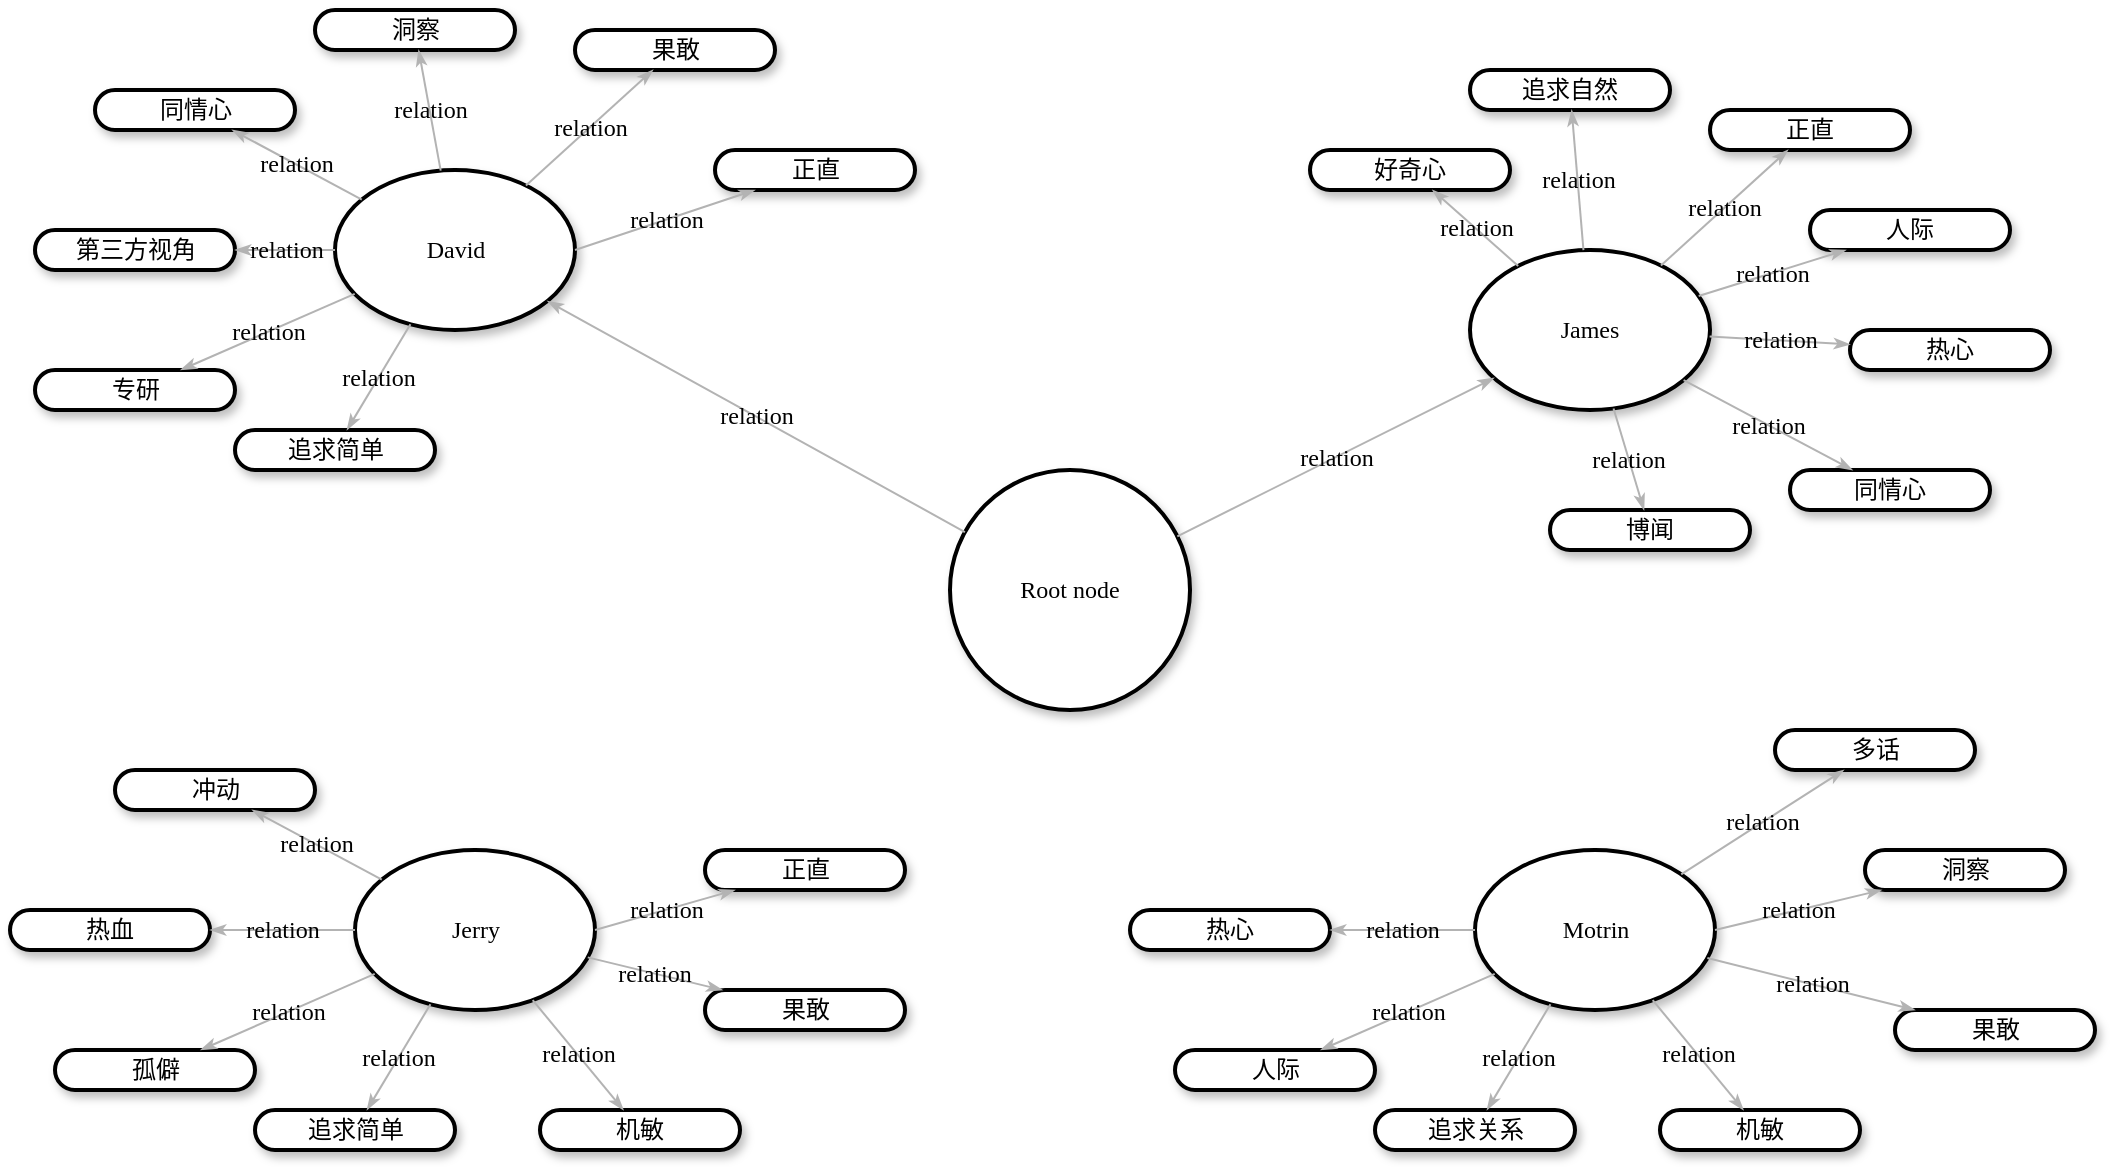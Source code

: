 <mxfile version="20.5.1" type="github">
  <diagram name="Page-1" id="ad52d381-51e7-2e0d-a935-2d0ddd2fd229">
    <mxGraphModel dx="1203" dy="671" grid="1" gridSize="10" guides="1" tooltips="1" connect="1" arrows="1" fold="1" page="1" pageScale="1" pageWidth="1100" pageHeight="850" background="none" math="0" shadow="0">
      <root>
        <mxCell id="0" />
        <mxCell id="1" parent="0" />
        <mxCell id="2c924340bb9dbf6c-1" value="同情心" style="whiteSpace=wrap;html=1;rounded=1;shadow=1;comic=0;labelBackgroundColor=none;strokeWidth=2;fontFamily=Verdana;fontSize=12;align=center;arcSize=50;" parent="1" vertex="1">
          <mxGeometry x="52.5" y="130" width="100" height="20" as="geometry" />
        </mxCell>
        <mxCell id="2c924340bb9dbf6c-2" value="David" style="ellipse;whiteSpace=wrap;html=1;rounded=1;shadow=1;comic=0;labelBackgroundColor=none;strokeWidth=2;fontFamily=Verdana;fontSize=12;align=center;" parent="1" vertex="1">
          <mxGeometry x="172.5" y="170" width="120" height="80" as="geometry" />
        </mxCell>
        <mxCell id="2c924340bb9dbf6c-3" value="&lt;span&gt;James&lt;/span&gt;" style="ellipse;whiteSpace=wrap;html=1;rounded=1;shadow=1;comic=0;labelBackgroundColor=none;strokeWidth=2;fontFamily=Verdana;fontSize=12;align=center;" parent="1" vertex="1">
          <mxGeometry x="740" y="210" width="120" height="80" as="geometry" />
        </mxCell>
        <mxCell id="2c924340bb9dbf6c-4" value="Root node" style="ellipse;whiteSpace=wrap;html=1;rounded=1;shadow=1;comic=0;labelBackgroundColor=none;strokeWidth=2;fontFamily=Verdana;fontSize=12;align=center;" parent="1" vertex="1">
          <mxGeometry x="480" y="320" width="120" height="120" as="geometry" />
        </mxCell>
        <mxCell id="2c924340bb9dbf6c-8" value="第三方视角" style="whiteSpace=wrap;html=1;rounded=1;shadow=1;comic=0;labelBackgroundColor=none;strokeWidth=2;fontFamily=Verdana;fontSize=12;align=center;arcSize=50;" parent="1" vertex="1">
          <mxGeometry x="22.5" y="200" width="100" height="20" as="geometry" />
        </mxCell>
        <mxCell id="2c924340bb9dbf6c-9" value="专研" style="whiteSpace=wrap;html=1;rounded=1;shadow=1;comic=0;labelBackgroundColor=none;strokeWidth=2;fontFamily=Verdana;fontSize=12;align=center;arcSize=50;" parent="1" vertex="1">
          <mxGeometry x="22.5" y="270" width="100" height="20" as="geometry" />
        </mxCell>
        <mxCell id="2c924340bb9dbf6c-10" value="洞察" style="whiteSpace=wrap;html=1;rounded=1;shadow=1;comic=0;labelBackgroundColor=none;strokeWidth=2;fontFamily=Verdana;fontSize=12;align=center;arcSize=50;" parent="1" vertex="1">
          <mxGeometry x="162.5" y="90" width="100" height="20" as="geometry" />
        </mxCell>
        <mxCell id="2c924340bb9dbf6c-11" value="&lt;span&gt;好奇心&lt;/span&gt;" style="whiteSpace=wrap;html=1;rounded=1;shadow=1;comic=0;labelBackgroundColor=none;strokeWidth=2;fontFamily=Verdana;fontSize=12;align=center;arcSize=50;" parent="1" vertex="1">
          <mxGeometry x="660" y="160" width="100" height="20" as="geometry" />
        </mxCell>
        <mxCell id="2c924340bb9dbf6c-14" value="追求自然" style="whiteSpace=wrap;html=1;rounded=1;shadow=1;comic=0;labelBackgroundColor=none;strokeWidth=2;fontFamily=Verdana;fontSize=12;align=center;arcSize=50;" parent="1" vertex="1">
          <mxGeometry x="740" y="120" width="100" height="20" as="geometry" />
        </mxCell>
        <mxCell id="2c924340bb9dbf6c-15" value="正直" style="whiteSpace=wrap;html=1;rounded=1;shadow=1;comic=0;labelBackgroundColor=none;strokeWidth=2;fontFamily=Verdana;fontSize=12;align=center;arcSize=50;" parent="1" vertex="1">
          <mxGeometry x="860" y="140" width="100" height="20" as="geometry" />
        </mxCell>
        <mxCell id="2c924340bb9dbf6c-16" value="&lt;span&gt;人际&lt;/span&gt;" style="whiteSpace=wrap;html=1;rounded=1;shadow=1;comic=0;labelBackgroundColor=none;strokeWidth=2;fontFamily=Verdana;fontSize=12;align=center;arcSize=50;" parent="1" vertex="1">
          <mxGeometry x="910" y="190" width="100" height="20" as="geometry" />
        </mxCell>
        <mxCell id="2c924340bb9dbf6c-17" value="热心" style="whiteSpace=wrap;html=1;rounded=1;shadow=1;comic=0;labelBackgroundColor=none;strokeWidth=2;fontFamily=Verdana;fontSize=12;align=center;arcSize=50;" parent="1" vertex="1">
          <mxGeometry x="930" y="250" width="100" height="20" as="geometry" />
        </mxCell>
        <mxCell id="2c924340bb9dbf6c-18" value="&lt;span&gt;同情心&lt;/span&gt;" style="whiteSpace=wrap;html=1;rounded=1;shadow=1;comic=0;labelBackgroundColor=none;strokeWidth=2;fontFamily=Verdana;fontSize=12;align=center;arcSize=50;" parent="1" vertex="1">
          <mxGeometry x="900" y="320" width="100" height="20" as="geometry" />
        </mxCell>
        <mxCell id="2c924340bb9dbf6c-19" value="博闻" style="whiteSpace=wrap;html=1;rounded=1;shadow=1;comic=0;labelBackgroundColor=none;strokeWidth=2;fontFamily=Verdana;fontSize=12;align=center;arcSize=50;" parent="1" vertex="1">
          <mxGeometry x="780" y="340" width="100" height="20" as="geometry" />
        </mxCell>
        <mxCell id="2c924340bb9dbf6c-27" value="relation" style="edgeStyle=none;rounded=1;html=1;labelBackgroundColor=none;startArrow=none;startFill=0;startSize=5;endArrow=classicThin;endFill=1;endSize=5;jettySize=auto;orthogonalLoop=1;strokeColor=#B3B3B3;strokeWidth=1;fontFamily=Verdana;fontSize=12" parent="1" source="2c924340bb9dbf6c-2" target="2c924340bb9dbf6c-10" edge="1">
          <mxGeometry relative="1" as="geometry" />
        </mxCell>
        <mxCell id="2c924340bb9dbf6c-28" value="relation" style="edgeStyle=none;rounded=1;html=1;labelBackgroundColor=none;startArrow=none;startFill=0;startSize=5;endArrow=classicThin;endFill=1;endSize=5;jettySize=auto;orthogonalLoop=1;strokeColor=#B3B3B3;strokeWidth=1;fontFamily=Verdana;fontSize=12" parent="1" source="2c924340bb9dbf6c-2" target="2c924340bb9dbf6c-1" edge="1">
          <mxGeometry relative="1" as="geometry" />
        </mxCell>
        <mxCell id="2c924340bb9dbf6c-29" value="relation" style="edgeStyle=none;rounded=1;html=1;labelBackgroundColor=none;startArrow=none;startFill=0;startSize=5;endArrow=classicThin;endFill=1;endSize=5;jettySize=auto;orthogonalLoop=1;strokeColor=#B3B3B3;strokeWidth=1;fontFamily=Verdana;fontSize=12" parent="1" source="2c924340bb9dbf6c-2" target="2c924340bb9dbf6c-8" edge="1">
          <mxGeometry relative="1" as="geometry" />
        </mxCell>
        <mxCell id="2c924340bb9dbf6c-30" value="relation" style="edgeStyle=none;rounded=1;html=1;labelBackgroundColor=none;startArrow=none;startFill=0;startSize=5;endArrow=classicThin;endFill=1;endSize=5;jettySize=auto;orthogonalLoop=1;strokeColor=#B3B3B3;strokeWidth=1;fontFamily=Verdana;fontSize=12" parent="1" source="2c924340bb9dbf6c-2" target="2c924340bb9dbf6c-9" edge="1">
          <mxGeometry relative="1" as="geometry" />
        </mxCell>
        <mxCell id="2c924340bb9dbf6c-31" value="relation" style="edgeStyle=none;rounded=1;html=1;labelBackgroundColor=none;startArrow=none;startFill=0;startSize=5;endArrow=classicThin;endFill=1;endSize=5;jettySize=auto;orthogonalLoop=1;strokeColor=#B3B3B3;strokeWidth=1;fontFamily=Verdana;fontSize=12" parent="1" source="2c924340bb9dbf6c-4" target="2c924340bb9dbf6c-2" edge="1">
          <mxGeometry relative="1" as="geometry" />
        </mxCell>
        <mxCell id="2c924340bb9dbf6c-32" value="relation" style="edgeStyle=none;rounded=1;html=1;labelBackgroundColor=none;startArrow=none;startFill=0;startSize=5;endArrow=classicThin;endFill=1;endSize=5;jettySize=auto;orthogonalLoop=1;strokeColor=#B3B3B3;strokeWidth=1;fontFamily=Verdana;fontSize=12" parent="1" source="2c924340bb9dbf6c-4" target="2c924340bb9dbf6c-3" edge="1">
          <mxGeometry relative="1" as="geometry">
            <mxPoint x="709.596" y="354.921" as="sourcePoint" />
          </mxGeometry>
        </mxCell>
        <mxCell id="2c924340bb9dbf6c-40" value="relation" style="edgeStyle=none;rounded=1;html=1;labelBackgroundColor=none;startArrow=none;startFill=0;startSize=5;endArrow=classicThin;endFill=1;endSize=5;jettySize=auto;orthogonalLoop=1;strokeColor=#B3B3B3;strokeWidth=1;fontFamily=Verdana;fontSize=12" parent="1" source="2c924340bb9dbf6c-3" target="2c924340bb9dbf6c-19" edge="1">
          <mxGeometry relative="1" as="geometry" />
        </mxCell>
        <mxCell id="2c924340bb9dbf6c-41" value="relation" style="edgeStyle=none;rounded=1;html=1;labelBackgroundColor=none;startArrow=none;startFill=0;startSize=5;endArrow=classicThin;endFill=1;endSize=5;jettySize=auto;orthogonalLoop=1;strokeColor=#B3B3B3;strokeWidth=1;fontFamily=Verdana;fontSize=12" parent="1" source="2c924340bb9dbf6c-3" target="2c924340bb9dbf6c-18" edge="1">
          <mxGeometry relative="1" as="geometry" />
        </mxCell>
        <mxCell id="2c924340bb9dbf6c-42" value="relation" style="edgeStyle=none;rounded=1;html=1;labelBackgroundColor=none;startArrow=none;startFill=0;startSize=5;endArrow=classicThin;endFill=1;endSize=5;jettySize=auto;orthogonalLoop=1;strokeColor=#B3B3B3;strokeWidth=1;fontFamily=Verdana;fontSize=12" parent="1" source="2c924340bb9dbf6c-3" target="2c924340bb9dbf6c-17" edge="1">
          <mxGeometry relative="1" as="geometry" />
        </mxCell>
        <mxCell id="2c924340bb9dbf6c-43" value="relation" style="edgeStyle=none;rounded=1;html=1;labelBackgroundColor=none;startArrow=none;startFill=0;startSize=5;endArrow=classicThin;endFill=1;endSize=5;jettySize=auto;orthogonalLoop=1;strokeColor=#B3B3B3;strokeWidth=1;fontFamily=Verdana;fontSize=12" parent="1" source="2c924340bb9dbf6c-3" target="2c924340bb9dbf6c-16" edge="1">
          <mxGeometry relative="1" as="geometry" />
        </mxCell>
        <mxCell id="2c924340bb9dbf6c-44" value="relation" style="edgeStyle=none;rounded=1;html=1;labelBackgroundColor=none;startArrow=none;startFill=0;startSize=5;endArrow=classicThin;endFill=1;endSize=5;jettySize=auto;orthogonalLoop=1;strokeColor=#B3B3B3;strokeWidth=1;fontFamily=Verdana;fontSize=12" parent="1" source="2c924340bb9dbf6c-3" target="2c924340bb9dbf6c-15" edge="1">
          <mxGeometry relative="1" as="geometry" />
        </mxCell>
        <mxCell id="2c924340bb9dbf6c-45" value="relation" style="edgeStyle=none;rounded=1;html=1;labelBackgroundColor=none;startArrow=none;startFill=0;startSize=5;endArrow=classicThin;endFill=1;endSize=5;jettySize=auto;orthogonalLoop=1;strokeColor=#B3B3B3;strokeWidth=1;fontFamily=Verdana;fontSize=12" parent="1" source="2c924340bb9dbf6c-3" target="2c924340bb9dbf6c-14" edge="1">
          <mxGeometry relative="1" as="geometry" />
        </mxCell>
        <mxCell id="2c924340bb9dbf6c-46" value="relation" style="edgeStyle=none;rounded=1;html=1;labelBackgroundColor=none;startArrow=none;startFill=0;startSize=5;endArrow=classicThin;endFill=1;endSize=5;jettySize=auto;orthogonalLoop=1;strokeColor=#B3B3B3;strokeWidth=1;fontFamily=Verdana;fontSize=12" parent="1" source="2c924340bb9dbf6c-3" target="2c924340bb9dbf6c-11" edge="1">
          <mxGeometry relative="1" as="geometry" />
        </mxCell>
        <mxCell id="2c924340bb9dbf6c-55" value="果敢" style="whiteSpace=wrap;html=1;rounded=1;shadow=1;comic=0;labelBackgroundColor=none;strokeWidth=2;fontFamily=Verdana;fontSize=12;align=center;arcSize=50;" parent="1" vertex="1">
          <mxGeometry x="292.5" y="100" width="100" height="20" as="geometry" />
        </mxCell>
        <mxCell id="2c924340bb9dbf6c-56" value="追求简单" style="whiteSpace=wrap;html=1;rounded=1;shadow=1;comic=0;labelBackgroundColor=none;strokeWidth=2;fontFamily=Verdana;fontSize=12;align=center;arcSize=50;" parent="1" vertex="1">
          <mxGeometry x="122.5" y="300" width="100" height="20" as="geometry" />
        </mxCell>
        <mxCell id="2c924340bb9dbf6c-61" value="relation" style="edgeStyle=none;rounded=1;html=1;labelBackgroundColor=none;startArrow=none;startFill=0;startSize=5;endArrow=classicThin;endFill=1;endSize=5;jettySize=auto;orthogonalLoop=1;strokeColor=#B3B3B3;strokeWidth=1;fontFamily=Verdana;fontSize=12" parent="1" source="2c924340bb9dbf6c-2" target="2c924340bb9dbf6c-55" edge="1">
          <mxGeometry relative="1" as="geometry" />
        </mxCell>
        <mxCell id="2c924340bb9dbf6c-62" value="relation" style="edgeStyle=none;rounded=1;html=1;labelBackgroundColor=none;startArrow=none;startFill=0;startSize=5;endArrow=classicThin;endFill=1;endSize=5;jettySize=auto;orthogonalLoop=1;strokeColor=#B3B3B3;strokeWidth=1;fontFamily=Verdana;fontSize=12" parent="1" source="2c924340bb9dbf6c-2" target="2c924340bb9dbf6c-56" edge="1">
          <mxGeometry relative="1" as="geometry" />
        </mxCell>
        <mxCell id="V_UJt_pHZAkh6KoZ6bSy-6" value="正直" style="whiteSpace=wrap;html=1;rounded=1;shadow=1;comic=0;labelBackgroundColor=none;strokeWidth=2;fontFamily=Verdana;fontSize=12;align=center;arcSize=50;" vertex="1" parent="1">
          <mxGeometry x="362.5" y="160" width="100" height="20" as="geometry" />
        </mxCell>
        <mxCell id="V_UJt_pHZAkh6KoZ6bSy-7" value="relation" style="edgeStyle=none;rounded=1;html=1;labelBackgroundColor=none;startArrow=none;startFill=0;startSize=5;endArrow=classicThin;endFill=1;endSize=5;jettySize=auto;orthogonalLoop=1;strokeColor=#B3B3B3;strokeWidth=1;fontFamily=Verdana;fontSize=12;exitX=1;exitY=0.5;exitDx=0;exitDy=0;" edge="1" parent="1" target="V_UJt_pHZAkh6KoZ6bSy-6" source="2c924340bb9dbf6c-2">
          <mxGeometry relative="1" as="geometry">
            <mxPoint x="417.5" y="170.0" as="sourcePoint" />
          </mxGeometry>
        </mxCell>
        <mxCell id="V_UJt_pHZAkh6KoZ6bSy-11" value="冲动" style="whiteSpace=wrap;html=1;rounded=1;shadow=1;comic=0;labelBackgroundColor=none;strokeWidth=2;fontFamily=Verdana;fontSize=12;align=center;arcSize=50;" vertex="1" parent="1">
          <mxGeometry x="62.5" y="470" width="100" height="20" as="geometry" />
        </mxCell>
        <mxCell id="V_UJt_pHZAkh6KoZ6bSy-12" value="Jerry" style="ellipse;whiteSpace=wrap;html=1;rounded=1;shadow=1;comic=0;labelBackgroundColor=none;strokeWidth=2;fontFamily=Verdana;fontSize=12;align=center;" vertex="1" parent="1">
          <mxGeometry x="182.5" y="510" width="120" height="80" as="geometry" />
        </mxCell>
        <mxCell id="V_UJt_pHZAkh6KoZ6bSy-13" value="热血" style="whiteSpace=wrap;html=1;rounded=1;shadow=1;comic=0;labelBackgroundColor=none;strokeWidth=2;fontFamily=Verdana;fontSize=12;align=center;arcSize=50;" vertex="1" parent="1">
          <mxGeometry x="10" y="540" width="100" height="20" as="geometry" />
        </mxCell>
        <mxCell id="V_UJt_pHZAkh6KoZ6bSy-14" value="孤僻" style="whiteSpace=wrap;html=1;rounded=1;shadow=1;comic=0;labelBackgroundColor=none;strokeWidth=2;fontFamily=Verdana;fontSize=12;align=center;arcSize=50;" vertex="1" parent="1">
          <mxGeometry x="32.5" y="610" width="100" height="20" as="geometry" />
        </mxCell>
        <mxCell id="V_UJt_pHZAkh6KoZ6bSy-15" value="机敏" style="whiteSpace=wrap;html=1;rounded=1;shadow=1;comic=0;labelBackgroundColor=none;strokeWidth=2;fontFamily=Verdana;fontSize=12;align=center;arcSize=50;" vertex="1" parent="1">
          <mxGeometry x="275" y="640" width="100" height="20" as="geometry" />
        </mxCell>
        <mxCell id="V_UJt_pHZAkh6KoZ6bSy-16" value="relation" style="edgeStyle=none;rounded=1;html=1;labelBackgroundColor=none;startArrow=none;startFill=0;startSize=5;endArrow=classicThin;endFill=1;endSize=5;jettySize=auto;orthogonalLoop=1;strokeColor=#B3B3B3;strokeWidth=1;fontFamily=Verdana;fontSize=12" edge="1" parent="1" source="V_UJt_pHZAkh6KoZ6bSy-12" target="V_UJt_pHZAkh6KoZ6bSy-15">
          <mxGeometry relative="1" as="geometry" />
        </mxCell>
        <mxCell id="V_UJt_pHZAkh6KoZ6bSy-17" value="relation" style="edgeStyle=none;rounded=1;html=1;labelBackgroundColor=none;startArrow=none;startFill=0;startSize=5;endArrow=classicThin;endFill=1;endSize=5;jettySize=auto;orthogonalLoop=1;strokeColor=#B3B3B3;strokeWidth=1;fontFamily=Verdana;fontSize=12" edge="1" parent="1" source="V_UJt_pHZAkh6KoZ6bSy-12" target="V_UJt_pHZAkh6KoZ6bSy-11">
          <mxGeometry relative="1" as="geometry" />
        </mxCell>
        <mxCell id="V_UJt_pHZAkh6KoZ6bSy-18" value="relation" style="edgeStyle=none;rounded=1;html=1;labelBackgroundColor=none;startArrow=none;startFill=0;startSize=5;endArrow=classicThin;endFill=1;endSize=5;jettySize=auto;orthogonalLoop=1;strokeColor=#B3B3B3;strokeWidth=1;fontFamily=Verdana;fontSize=12" edge="1" parent="1" source="V_UJt_pHZAkh6KoZ6bSy-12" target="V_UJt_pHZAkh6KoZ6bSy-13">
          <mxGeometry relative="1" as="geometry" />
        </mxCell>
        <mxCell id="V_UJt_pHZAkh6KoZ6bSy-19" value="relation" style="edgeStyle=none;rounded=1;html=1;labelBackgroundColor=none;startArrow=none;startFill=0;startSize=5;endArrow=classicThin;endFill=1;endSize=5;jettySize=auto;orthogonalLoop=1;strokeColor=#B3B3B3;strokeWidth=1;fontFamily=Verdana;fontSize=12" edge="1" parent="1" source="V_UJt_pHZAkh6KoZ6bSy-12" target="V_UJt_pHZAkh6KoZ6bSy-14">
          <mxGeometry relative="1" as="geometry" />
        </mxCell>
        <mxCell id="V_UJt_pHZAkh6KoZ6bSy-20" value="果敢" style="whiteSpace=wrap;html=1;rounded=1;shadow=1;comic=0;labelBackgroundColor=none;strokeWidth=2;fontFamily=Verdana;fontSize=12;align=center;arcSize=50;" vertex="1" parent="1">
          <mxGeometry x="357.5" y="580" width="100" height="20" as="geometry" />
        </mxCell>
        <mxCell id="V_UJt_pHZAkh6KoZ6bSy-21" value="追求简单" style="whiteSpace=wrap;html=1;rounded=1;shadow=1;comic=0;labelBackgroundColor=none;strokeWidth=2;fontFamily=Verdana;fontSize=12;align=center;arcSize=50;" vertex="1" parent="1">
          <mxGeometry x="132.5" y="640" width="100" height="20" as="geometry" />
        </mxCell>
        <mxCell id="V_UJt_pHZAkh6KoZ6bSy-22" value="relation" style="edgeStyle=none;rounded=1;html=1;labelBackgroundColor=none;startArrow=none;startFill=0;startSize=5;endArrow=classicThin;endFill=1;endSize=5;jettySize=auto;orthogonalLoop=1;strokeColor=#B3B3B3;strokeWidth=1;fontFamily=Verdana;fontSize=12" edge="1" parent="1" source="V_UJt_pHZAkh6KoZ6bSy-12" target="V_UJt_pHZAkh6KoZ6bSy-20">
          <mxGeometry relative="1" as="geometry" />
        </mxCell>
        <mxCell id="V_UJt_pHZAkh6KoZ6bSy-23" value="relation" style="edgeStyle=none;rounded=1;html=1;labelBackgroundColor=none;startArrow=none;startFill=0;startSize=5;endArrow=classicThin;endFill=1;endSize=5;jettySize=auto;orthogonalLoop=1;strokeColor=#B3B3B3;strokeWidth=1;fontFamily=Verdana;fontSize=12" edge="1" parent="1" source="V_UJt_pHZAkh6KoZ6bSy-12" target="V_UJt_pHZAkh6KoZ6bSy-21">
          <mxGeometry relative="1" as="geometry" />
        </mxCell>
        <mxCell id="V_UJt_pHZAkh6KoZ6bSy-24" value="正直" style="whiteSpace=wrap;html=1;rounded=1;shadow=1;comic=0;labelBackgroundColor=none;strokeWidth=2;fontFamily=Verdana;fontSize=12;align=center;arcSize=50;" vertex="1" parent="1">
          <mxGeometry x="357.5" y="510" width="100" height="20" as="geometry" />
        </mxCell>
        <mxCell id="V_UJt_pHZAkh6KoZ6bSy-25" value="relation" style="edgeStyle=none;rounded=1;html=1;labelBackgroundColor=none;startArrow=none;startFill=0;startSize=5;endArrow=classicThin;endFill=1;endSize=5;jettySize=auto;orthogonalLoop=1;strokeColor=#B3B3B3;strokeWidth=1;fontFamily=Verdana;fontSize=12;exitX=1;exitY=0.5;exitDx=0;exitDy=0;" edge="1" parent="1" source="V_UJt_pHZAkh6KoZ6bSy-12" target="V_UJt_pHZAkh6KoZ6bSy-24">
          <mxGeometry relative="1" as="geometry">
            <mxPoint x="427.5" y="510.0" as="sourcePoint" />
          </mxGeometry>
        </mxCell>
        <mxCell id="V_UJt_pHZAkh6KoZ6bSy-26" value="多话" style="whiteSpace=wrap;html=1;rounded=1;shadow=1;comic=0;labelBackgroundColor=none;strokeWidth=2;fontFamily=Verdana;fontSize=12;align=center;arcSize=50;" vertex="1" parent="1">
          <mxGeometry x="892.5" y="450" width="100" height="20" as="geometry" />
        </mxCell>
        <mxCell id="V_UJt_pHZAkh6KoZ6bSy-27" value="Motrin" style="ellipse;whiteSpace=wrap;html=1;rounded=1;shadow=1;comic=0;labelBackgroundColor=none;strokeWidth=2;fontFamily=Verdana;fontSize=12;align=center;" vertex="1" parent="1">
          <mxGeometry x="742.5" y="510" width="120" height="80" as="geometry" />
        </mxCell>
        <mxCell id="V_UJt_pHZAkh6KoZ6bSy-28" value="热心" style="whiteSpace=wrap;html=1;rounded=1;shadow=1;comic=0;labelBackgroundColor=none;strokeWidth=2;fontFamily=Verdana;fontSize=12;align=center;arcSize=50;" vertex="1" parent="1">
          <mxGeometry x="570" y="540" width="100" height="20" as="geometry" />
        </mxCell>
        <mxCell id="V_UJt_pHZAkh6KoZ6bSy-29" value="人际" style="whiteSpace=wrap;html=1;rounded=1;shadow=1;comic=0;labelBackgroundColor=none;strokeWidth=2;fontFamily=Verdana;fontSize=12;align=center;arcSize=50;" vertex="1" parent="1">
          <mxGeometry x="592.5" y="610" width="100" height="20" as="geometry" />
        </mxCell>
        <mxCell id="V_UJt_pHZAkh6KoZ6bSy-30" value="机敏" style="whiteSpace=wrap;html=1;rounded=1;shadow=1;comic=0;labelBackgroundColor=none;strokeWidth=2;fontFamily=Verdana;fontSize=12;align=center;arcSize=50;" vertex="1" parent="1">
          <mxGeometry x="835" y="640" width="100" height="20" as="geometry" />
        </mxCell>
        <mxCell id="V_UJt_pHZAkh6KoZ6bSy-31" value="relation" style="edgeStyle=none;rounded=1;html=1;labelBackgroundColor=none;startArrow=none;startFill=0;startSize=5;endArrow=classicThin;endFill=1;endSize=5;jettySize=auto;orthogonalLoop=1;strokeColor=#B3B3B3;strokeWidth=1;fontFamily=Verdana;fontSize=12" edge="1" parent="1" source="V_UJt_pHZAkh6KoZ6bSy-27" target="V_UJt_pHZAkh6KoZ6bSy-30">
          <mxGeometry relative="1" as="geometry" />
        </mxCell>
        <mxCell id="V_UJt_pHZAkh6KoZ6bSy-32" value="relation" style="edgeStyle=none;rounded=1;html=1;labelBackgroundColor=none;startArrow=none;startFill=0;startSize=5;endArrow=classicThin;endFill=1;endSize=5;jettySize=auto;orthogonalLoop=1;strokeColor=#B3B3B3;strokeWidth=1;fontFamily=Verdana;fontSize=12" edge="1" parent="1" source="V_UJt_pHZAkh6KoZ6bSy-27" target="V_UJt_pHZAkh6KoZ6bSy-26">
          <mxGeometry relative="1" as="geometry" />
        </mxCell>
        <mxCell id="V_UJt_pHZAkh6KoZ6bSy-33" value="relation" style="edgeStyle=none;rounded=1;html=1;labelBackgroundColor=none;startArrow=none;startFill=0;startSize=5;endArrow=classicThin;endFill=1;endSize=5;jettySize=auto;orthogonalLoop=1;strokeColor=#B3B3B3;strokeWidth=1;fontFamily=Verdana;fontSize=12" edge="1" parent="1" source="V_UJt_pHZAkh6KoZ6bSy-27" target="V_UJt_pHZAkh6KoZ6bSy-28">
          <mxGeometry relative="1" as="geometry" />
        </mxCell>
        <mxCell id="V_UJt_pHZAkh6KoZ6bSy-34" value="relation" style="edgeStyle=none;rounded=1;html=1;labelBackgroundColor=none;startArrow=none;startFill=0;startSize=5;endArrow=classicThin;endFill=1;endSize=5;jettySize=auto;orthogonalLoop=1;strokeColor=#B3B3B3;strokeWidth=1;fontFamily=Verdana;fontSize=12" edge="1" parent="1" source="V_UJt_pHZAkh6KoZ6bSy-27" target="V_UJt_pHZAkh6KoZ6bSy-29">
          <mxGeometry relative="1" as="geometry" />
        </mxCell>
        <mxCell id="V_UJt_pHZAkh6KoZ6bSy-35" value="果敢" style="whiteSpace=wrap;html=1;rounded=1;shadow=1;comic=0;labelBackgroundColor=none;strokeWidth=2;fontFamily=Verdana;fontSize=12;align=center;arcSize=50;" vertex="1" parent="1">
          <mxGeometry x="952.5" y="590" width="100" height="20" as="geometry" />
        </mxCell>
        <mxCell id="V_UJt_pHZAkh6KoZ6bSy-36" value="追求关系" style="whiteSpace=wrap;html=1;rounded=1;shadow=1;comic=0;labelBackgroundColor=none;strokeWidth=2;fontFamily=Verdana;fontSize=12;align=center;arcSize=50;" vertex="1" parent="1">
          <mxGeometry x="692.5" y="640" width="100" height="20" as="geometry" />
        </mxCell>
        <mxCell id="V_UJt_pHZAkh6KoZ6bSy-37" value="relation" style="edgeStyle=none;rounded=1;html=1;labelBackgroundColor=none;startArrow=none;startFill=0;startSize=5;endArrow=classicThin;endFill=1;endSize=5;jettySize=auto;orthogonalLoop=1;strokeColor=#B3B3B3;strokeWidth=1;fontFamily=Verdana;fontSize=12" edge="1" parent="1" source="V_UJt_pHZAkh6KoZ6bSy-27" target="V_UJt_pHZAkh6KoZ6bSy-35">
          <mxGeometry relative="1" as="geometry" />
        </mxCell>
        <mxCell id="V_UJt_pHZAkh6KoZ6bSy-38" value="relation" style="edgeStyle=none;rounded=1;html=1;labelBackgroundColor=none;startArrow=none;startFill=0;startSize=5;endArrow=classicThin;endFill=1;endSize=5;jettySize=auto;orthogonalLoop=1;strokeColor=#B3B3B3;strokeWidth=1;fontFamily=Verdana;fontSize=12" edge="1" parent="1" source="V_UJt_pHZAkh6KoZ6bSy-27" target="V_UJt_pHZAkh6KoZ6bSy-36">
          <mxGeometry relative="1" as="geometry" />
        </mxCell>
        <mxCell id="V_UJt_pHZAkh6KoZ6bSy-39" value="洞察" style="whiteSpace=wrap;html=1;rounded=1;shadow=1;comic=0;labelBackgroundColor=none;strokeWidth=2;fontFamily=Verdana;fontSize=12;align=center;arcSize=50;" vertex="1" parent="1">
          <mxGeometry x="937.5" y="510" width="100" height="20" as="geometry" />
        </mxCell>
        <mxCell id="V_UJt_pHZAkh6KoZ6bSy-40" value="relation" style="edgeStyle=none;rounded=1;html=1;labelBackgroundColor=none;startArrow=none;startFill=0;startSize=5;endArrow=classicThin;endFill=1;endSize=5;jettySize=auto;orthogonalLoop=1;strokeColor=#B3B3B3;strokeWidth=1;fontFamily=Verdana;fontSize=12;exitX=1;exitY=0.5;exitDx=0;exitDy=0;" edge="1" parent="1" source="V_UJt_pHZAkh6KoZ6bSy-27" target="V_UJt_pHZAkh6KoZ6bSy-39">
          <mxGeometry relative="1" as="geometry">
            <mxPoint x="987.5" y="510.0" as="sourcePoint" />
          </mxGeometry>
        </mxCell>
      </root>
    </mxGraphModel>
  </diagram>
</mxfile>
